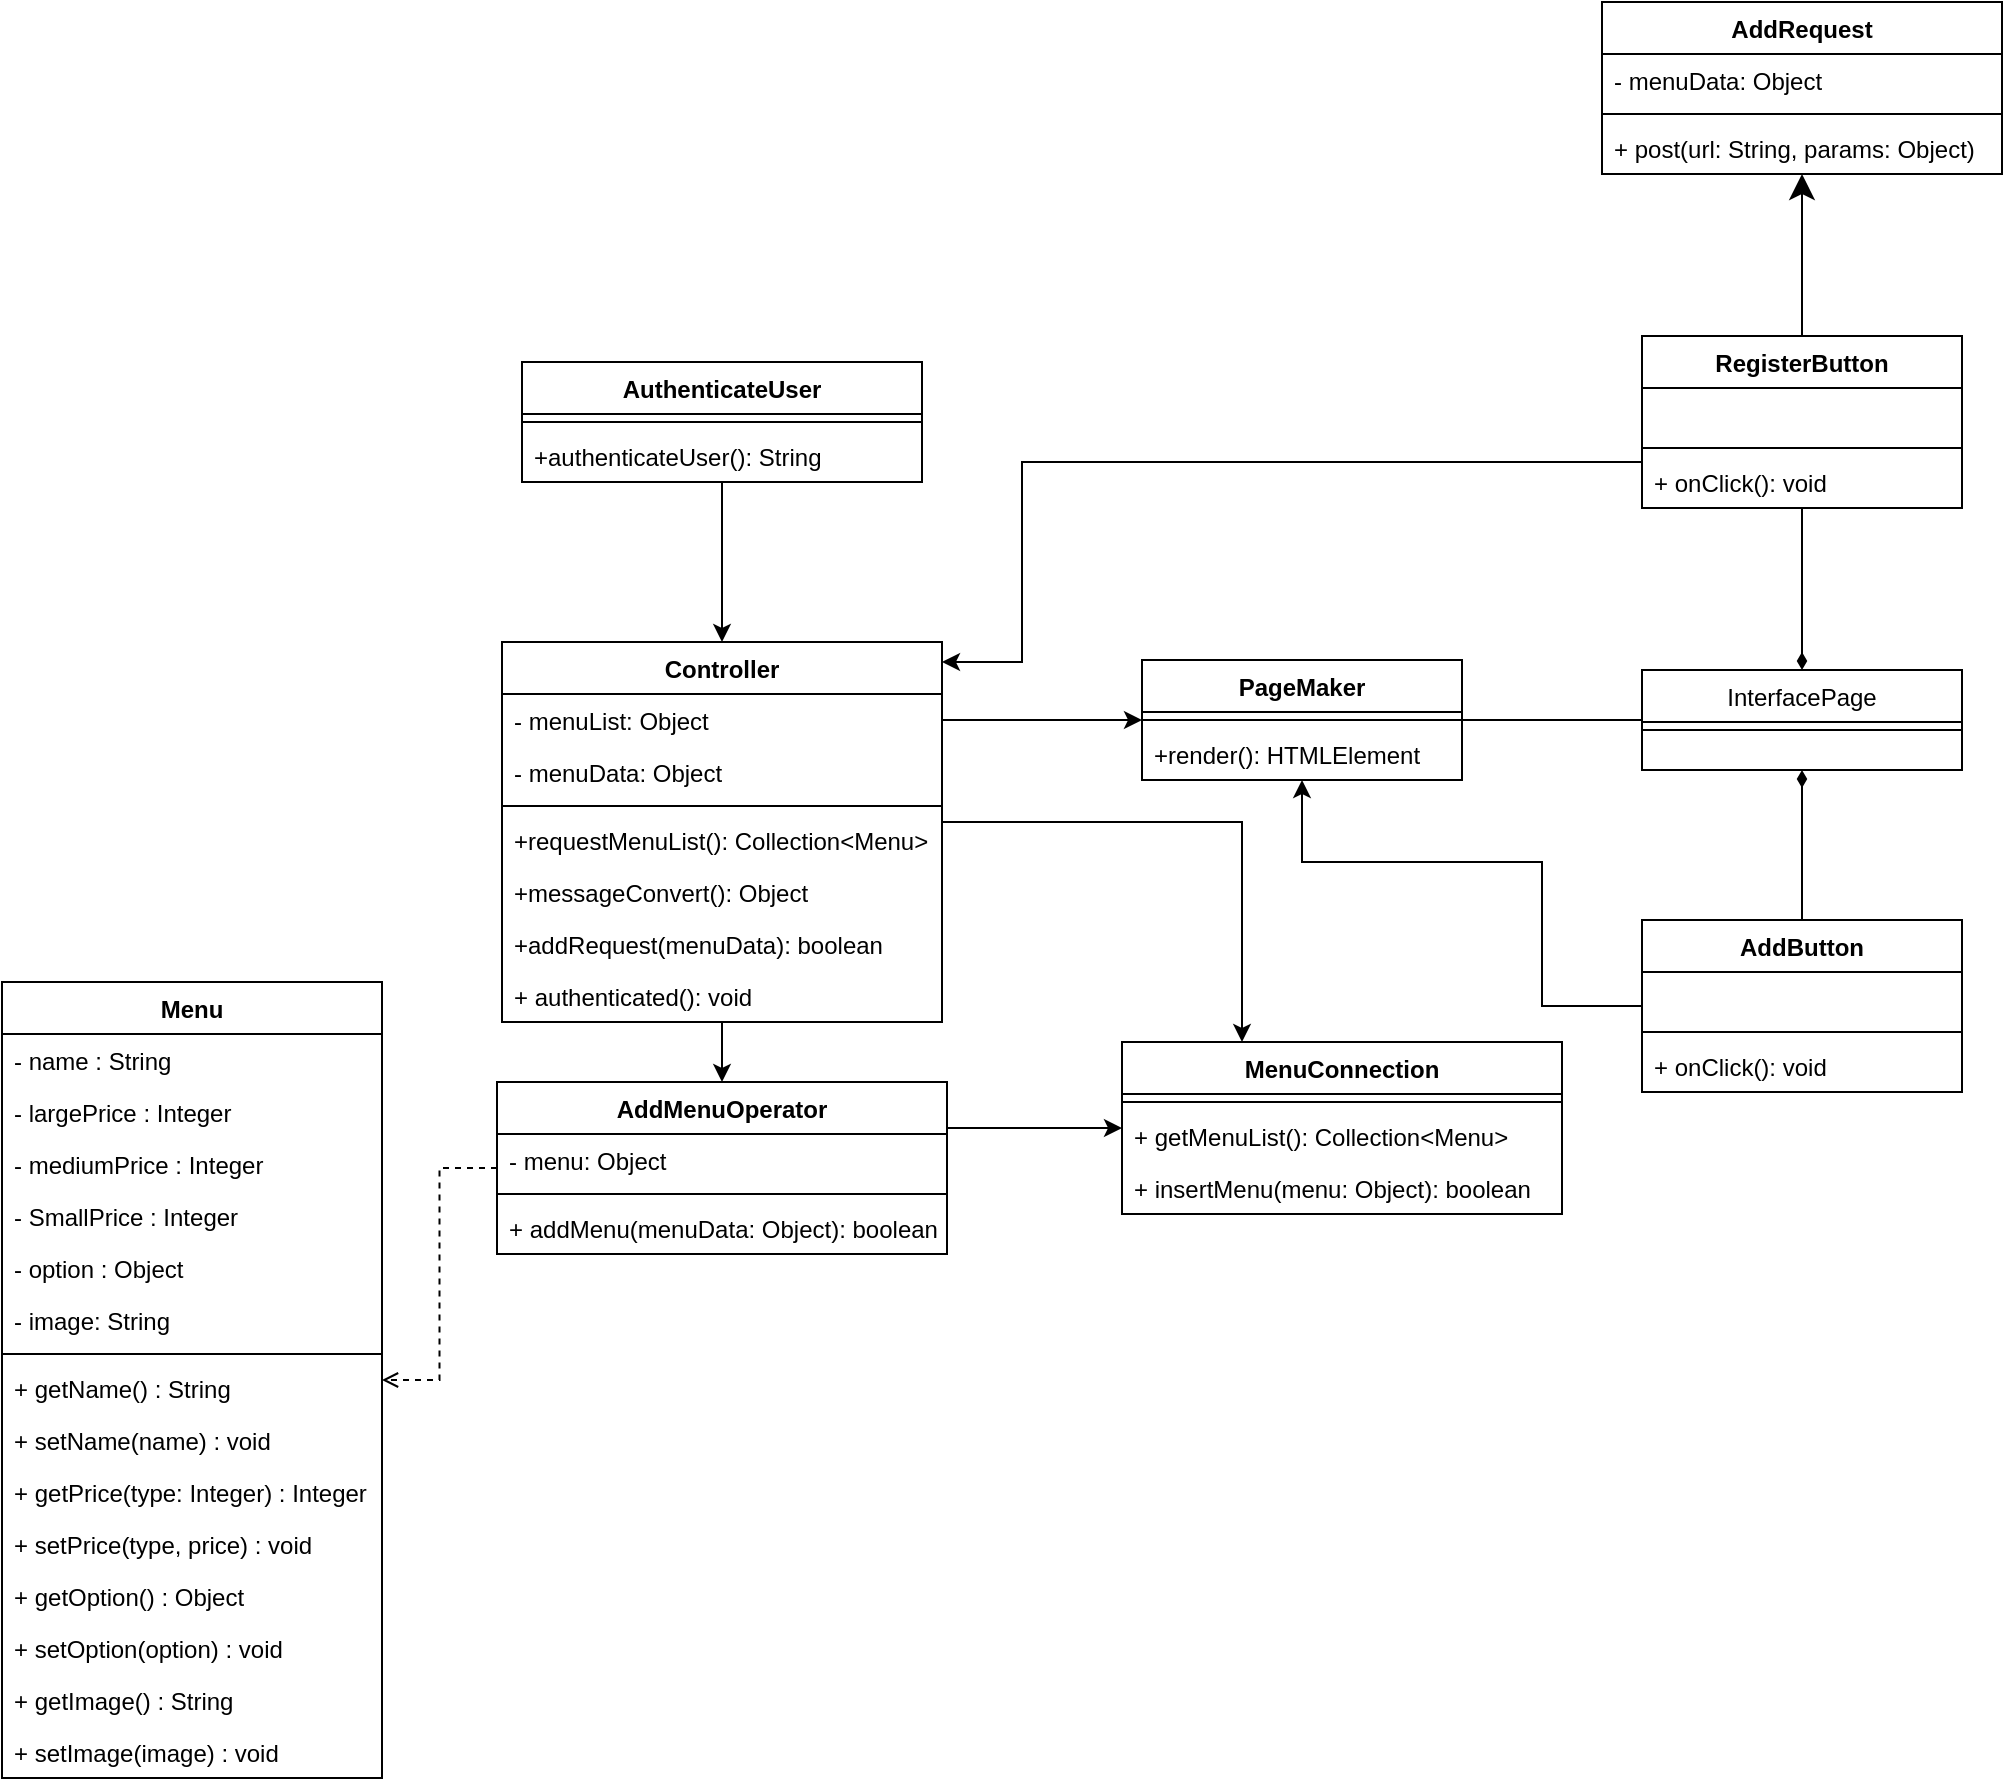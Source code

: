 <mxfile version="14.6.11" type="device"><diagram id="C5RBs43oDa-KdzZeNtuy" name="Page-1"><mxGraphModel dx="1607" dy="1112" grid="1" gridSize="10" guides="1" tooltips="1" connect="1" arrows="1" fold="1" page="1" pageScale="1" pageWidth="827" pageHeight="1169" math="0" shadow="0"><root><mxCell id="WIyWlLk6GJQsqaUBKTNV-0"/><mxCell id="WIyWlLk6GJQsqaUBKTNV-1" parent="WIyWlLk6GJQsqaUBKTNV-0"/><mxCell id="pPJMMQS9cLCAIbt_P9wO-0" value="MenuConnection" style="swimlane;fontStyle=1;align=center;verticalAlign=top;childLayout=stackLayout;horizontal=1;startSize=26;horizontalStack=0;resizeParent=1;resizeParentMax=0;resizeLast=0;collapsible=1;marginBottom=0;" parent="WIyWlLk6GJQsqaUBKTNV-1" vertex="1"><mxGeometry x="180" y="560" width="220" height="86" as="geometry"/></mxCell><mxCell id="pPJMMQS9cLCAIbt_P9wO-1" value="" style="line;strokeWidth=1;fillColor=none;align=left;verticalAlign=middle;spacingTop=-1;spacingLeft=3;spacingRight=3;rotatable=0;labelPosition=right;points=[];portConstraint=eastwest;" parent="pPJMMQS9cLCAIbt_P9wO-0" vertex="1"><mxGeometry y="26" width="220" height="8" as="geometry"/></mxCell><mxCell id="pPJMMQS9cLCAIbt_P9wO-2" value="+ getMenuList(): Collection&lt;Menu&gt;" style="text;strokeColor=none;fillColor=none;align=left;verticalAlign=top;spacingLeft=4;spacingRight=4;overflow=hidden;rotatable=0;points=[[0,0.5],[1,0.5]];portConstraint=eastwest;" parent="pPJMMQS9cLCAIbt_P9wO-0" vertex="1"><mxGeometry y="34" width="220" height="26" as="geometry"/></mxCell><mxCell id="pPJMMQS9cLCAIbt_P9wO-3" value="+ insertMenu(menu: Object): boolean" style="text;strokeColor=none;fillColor=none;align=left;verticalAlign=top;spacingLeft=4;spacingRight=4;overflow=hidden;rotatable=0;points=[[0,0.5],[1,0.5]];portConstraint=eastwest;" parent="pPJMMQS9cLCAIbt_P9wO-0" vertex="1"><mxGeometry y="60" width="220" height="26" as="geometry"/></mxCell><mxCell id="pPJMMQS9cLCAIbt_P9wO-4" style="edgeStyle=orthogonalEdgeStyle;rounded=0;orthogonalLoop=1;jettySize=auto;html=1;endArrow=open;endFill=0;endSize=6;dashed=1;" parent="WIyWlLk6GJQsqaUBKTNV-1" source="pPJMMQS9cLCAIbt_P9wO-19" target="pPJMMQS9cLCAIbt_P9wO-5" edge="1"><mxGeometry relative="1" as="geometry"/></mxCell><mxCell id="pPJMMQS9cLCAIbt_P9wO-5" value="Menu" style="swimlane;fontStyle=1;align=center;verticalAlign=top;childLayout=stackLayout;horizontal=1;startSize=26;horizontalStack=0;resizeParent=1;resizeParentMax=0;resizeLast=0;collapsible=1;marginBottom=0;" parent="WIyWlLk6GJQsqaUBKTNV-1" vertex="1"><mxGeometry x="-380" y="530" width="190" height="398" as="geometry"/></mxCell><mxCell id="pPJMMQS9cLCAIbt_P9wO-6" value="- name : String" style="text;strokeColor=none;fillColor=none;align=left;verticalAlign=top;spacingLeft=4;spacingRight=4;overflow=hidden;rotatable=0;points=[[0,0.5],[1,0.5]];portConstraint=eastwest;" parent="pPJMMQS9cLCAIbt_P9wO-5" vertex="1"><mxGeometry y="26" width="190" height="26" as="geometry"/></mxCell><mxCell id="pPJMMQS9cLCAIbt_P9wO-7" value="- largePrice : Integer" style="text;strokeColor=none;fillColor=none;align=left;verticalAlign=top;spacingLeft=4;spacingRight=4;overflow=hidden;rotatable=0;points=[[0,0.5],[1,0.5]];portConstraint=eastwest;" parent="pPJMMQS9cLCAIbt_P9wO-5" vertex="1"><mxGeometry y="52" width="190" height="26" as="geometry"/></mxCell><mxCell id="pPJMMQS9cLCAIbt_P9wO-8" value="- mediumPrice : Integer" style="text;strokeColor=none;fillColor=none;align=left;verticalAlign=top;spacingLeft=4;spacingRight=4;overflow=hidden;rotatable=0;points=[[0,0.5],[1,0.5]];portConstraint=eastwest;" parent="pPJMMQS9cLCAIbt_P9wO-5" vertex="1"><mxGeometry y="78" width="190" height="26" as="geometry"/></mxCell><mxCell id="pPJMMQS9cLCAIbt_P9wO-9" value="- SmallPrice : Integer" style="text;strokeColor=none;fillColor=none;align=left;verticalAlign=top;spacingLeft=4;spacingRight=4;overflow=hidden;rotatable=0;points=[[0,0.5],[1,0.5]];portConstraint=eastwest;" parent="pPJMMQS9cLCAIbt_P9wO-5" vertex="1"><mxGeometry y="104" width="190" height="26" as="geometry"/></mxCell><mxCell id="pPJMMQS9cLCAIbt_P9wO-10" value="- option : Object" style="text;strokeColor=none;fillColor=none;align=left;verticalAlign=top;spacingLeft=4;spacingRight=4;overflow=hidden;rotatable=0;points=[[0,0.5],[1,0.5]];portConstraint=eastwest;" parent="pPJMMQS9cLCAIbt_P9wO-5" vertex="1"><mxGeometry y="130" width="190" height="26" as="geometry"/></mxCell><mxCell id="mszsTLk_Es9ycsIfSDqV-0" value="- image: String" style="text;strokeColor=none;fillColor=none;align=left;verticalAlign=top;spacingLeft=4;spacingRight=4;overflow=hidden;rotatable=0;points=[[0,0.5],[1,0.5]];portConstraint=eastwest;" vertex="1" parent="pPJMMQS9cLCAIbt_P9wO-5"><mxGeometry y="156" width="190" height="26" as="geometry"/></mxCell><mxCell id="pPJMMQS9cLCAIbt_P9wO-11" value="" style="line;strokeWidth=1;fillColor=none;align=left;verticalAlign=middle;spacingTop=-1;spacingLeft=3;spacingRight=3;rotatable=0;labelPosition=right;points=[];portConstraint=eastwest;" parent="pPJMMQS9cLCAIbt_P9wO-5" vertex="1"><mxGeometry y="182" width="190" height="8" as="geometry"/></mxCell><mxCell id="pPJMMQS9cLCAIbt_P9wO-12" value="+ getName() : String" style="text;strokeColor=none;fillColor=none;align=left;verticalAlign=top;spacingLeft=4;spacingRight=4;overflow=hidden;rotatable=0;points=[[0,0.5],[1,0.5]];portConstraint=eastwest;" parent="pPJMMQS9cLCAIbt_P9wO-5" vertex="1"><mxGeometry y="190" width="190" height="26" as="geometry"/></mxCell><mxCell id="pPJMMQS9cLCAIbt_P9wO-13" value="+ setName(name) : void" style="text;strokeColor=none;fillColor=none;align=left;verticalAlign=top;spacingLeft=4;spacingRight=4;overflow=hidden;rotatable=0;points=[[0,0.5],[1,0.5]];portConstraint=eastwest;" parent="pPJMMQS9cLCAIbt_P9wO-5" vertex="1"><mxGeometry y="216" width="190" height="26" as="geometry"/></mxCell><mxCell id="pPJMMQS9cLCAIbt_P9wO-14" value="+ getPrice(type: Integer) : Integer" style="text;strokeColor=none;fillColor=none;align=left;verticalAlign=top;spacingLeft=4;spacingRight=4;overflow=hidden;rotatable=0;points=[[0,0.5],[1,0.5]];portConstraint=eastwest;" parent="pPJMMQS9cLCAIbt_P9wO-5" vertex="1"><mxGeometry y="242" width="190" height="26" as="geometry"/></mxCell><mxCell id="pPJMMQS9cLCAIbt_P9wO-15" value="+ setPrice(type, price) : void" style="text;strokeColor=none;fillColor=none;align=left;verticalAlign=top;spacingLeft=4;spacingRight=4;overflow=hidden;rotatable=0;points=[[0,0.5],[1,0.5]];portConstraint=eastwest;" parent="pPJMMQS9cLCAIbt_P9wO-5" vertex="1"><mxGeometry y="268" width="190" height="26" as="geometry"/></mxCell><mxCell id="pPJMMQS9cLCAIbt_P9wO-16" value="+ getOption() : Object" style="text;strokeColor=none;fillColor=none;align=left;verticalAlign=top;spacingLeft=4;spacingRight=4;overflow=hidden;rotatable=0;points=[[0,0.5],[1,0.5]];portConstraint=eastwest;" parent="pPJMMQS9cLCAIbt_P9wO-5" vertex="1"><mxGeometry y="294" width="190" height="26" as="geometry"/></mxCell><mxCell id="pPJMMQS9cLCAIbt_P9wO-17" value="+ setOption(option) : void" style="text;strokeColor=none;fillColor=none;align=left;verticalAlign=top;spacingLeft=4;spacingRight=4;overflow=hidden;rotatable=0;points=[[0,0.5],[1,0.5]];portConstraint=eastwest;" parent="pPJMMQS9cLCAIbt_P9wO-5" vertex="1"><mxGeometry y="320" width="190" height="26" as="geometry"/></mxCell><mxCell id="mszsTLk_Es9ycsIfSDqV-1" value="+ getImage() : String" style="text;strokeColor=none;fillColor=none;align=left;verticalAlign=top;spacingLeft=4;spacingRight=4;overflow=hidden;rotatable=0;points=[[0,0.5],[1,0.5]];portConstraint=eastwest;" vertex="1" parent="pPJMMQS9cLCAIbt_P9wO-5"><mxGeometry y="346" width="190" height="26" as="geometry"/></mxCell><mxCell id="mszsTLk_Es9ycsIfSDqV-2" value="+ setImage(image) : void" style="text;strokeColor=none;fillColor=none;align=left;verticalAlign=top;spacingLeft=4;spacingRight=4;overflow=hidden;rotatable=0;points=[[0,0.5],[1,0.5]];portConstraint=eastwest;" vertex="1" parent="pPJMMQS9cLCAIbt_P9wO-5"><mxGeometry y="372" width="190" height="26" as="geometry"/></mxCell><mxCell id="pPJMMQS9cLCAIbt_P9wO-18" style="edgeStyle=orthogonalEdgeStyle;rounded=0;orthogonalLoop=1;jettySize=auto;html=1;endArrow=classic;endFill=1;endSize=6;" parent="WIyWlLk6GJQsqaUBKTNV-1" source="pPJMMQS9cLCAIbt_P9wO-19" target="pPJMMQS9cLCAIbt_P9wO-0" edge="1"><mxGeometry relative="1" as="geometry"><Array as="points"><mxPoint x="150" y="603"/><mxPoint x="150" y="603"/></Array></mxGeometry></mxCell><mxCell id="pPJMMQS9cLCAIbt_P9wO-19" value="AddMenuOperator" style="swimlane;fontStyle=1;align=center;verticalAlign=top;childLayout=stackLayout;horizontal=1;startSize=26;horizontalStack=0;resizeParent=1;resizeParentMax=0;resizeLast=0;collapsible=1;marginBottom=0;" parent="WIyWlLk6GJQsqaUBKTNV-1" vertex="1"><mxGeometry x="-132.5" y="580" width="225" height="86" as="geometry"/></mxCell><mxCell id="pPJMMQS9cLCAIbt_P9wO-20" value="- menu: Object" style="text;strokeColor=none;fillColor=none;align=left;verticalAlign=top;spacingLeft=4;spacingRight=4;overflow=hidden;rotatable=0;points=[[0,0.5],[1,0.5]];portConstraint=eastwest;" parent="pPJMMQS9cLCAIbt_P9wO-19" vertex="1"><mxGeometry y="26" width="225" height="26" as="geometry"/></mxCell><mxCell id="pPJMMQS9cLCAIbt_P9wO-21" value="" style="line;strokeWidth=1;fillColor=none;align=left;verticalAlign=middle;spacingTop=-1;spacingLeft=3;spacingRight=3;rotatable=0;labelPosition=right;points=[];portConstraint=eastwest;" parent="pPJMMQS9cLCAIbt_P9wO-19" vertex="1"><mxGeometry y="52" width="225" height="8" as="geometry"/></mxCell><mxCell id="pPJMMQS9cLCAIbt_P9wO-22" value="+ addMenu(menuData: Object): boolean" style="text;strokeColor=none;fillColor=none;align=left;verticalAlign=top;spacingLeft=4;spacingRight=4;overflow=hidden;rotatable=0;points=[[0,0.5],[1,0.5]];portConstraint=eastwest;" parent="pPJMMQS9cLCAIbt_P9wO-19" vertex="1"><mxGeometry y="60" width="225" height="26" as="geometry"/></mxCell><mxCell id="pPJMMQS9cLCAIbt_P9wO-23" style="edgeStyle=orthogonalEdgeStyle;rounded=0;orthogonalLoop=1;jettySize=auto;html=1;endArrow=none;endFill=0;" parent="WIyWlLk6GJQsqaUBKTNV-1" source="pPJMMQS9cLCAIbt_P9wO-24" target="pPJMMQS9cLCAIbt_P9wO-56" edge="1"><mxGeometry relative="1" as="geometry"/></mxCell><mxCell id="pPJMMQS9cLCAIbt_P9wO-24" value="PageMaker" style="swimlane;fontStyle=1;align=center;verticalAlign=top;childLayout=stackLayout;horizontal=1;startSize=26;horizontalStack=0;resizeParent=1;resizeParentMax=0;resizeLast=0;collapsible=1;marginBottom=0;" parent="WIyWlLk6GJQsqaUBKTNV-1" vertex="1"><mxGeometry x="190" y="369" width="160" height="60" as="geometry"/></mxCell><mxCell id="pPJMMQS9cLCAIbt_P9wO-25" value="" style="line;strokeWidth=1;fillColor=none;align=left;verticalAlign=middle;spacingTop=-1;spacingLeft=3;spacingRight=3;rotatable=0;labelPosition=right;points=[];portConstraint=eastwest;" parent="pPJMMQS9cLCAIbt_P9wO-24" vertex="1"><mxGeometry y="26" width="160" height="8" as="geometry"/></mxCell><mxCell id="pPJMMQS9cLCAIbt_P9wO-26" value="+render(): HTMLElement" style="text;strokeColor=none;fillColor=none;align=left;verticalAlign=top;spacingLeft=4;spacingRight=4;overflow=hidden;rotatable=0;points=[[0,0.5],[1,0.5]];portConstraint=eastwest;" parent="pPJMMQS9cLCAIbt_P9wO-24" vertex="1"><mxGeometry y="34" width="160" height="26" as="geometry"/></mxCell><mxCell id="pPJMMQS9cLCAIbt_P9wO-27" style="edgeStyle=orthogonalEdgeStyle;rounded=0;orthogonalLoop=1;jettySize=auto;html=1;" parent="WIyWlLk6GJQsqaUBKTNV-1" source="pPJMMQS9cLCAIbt_P9wO-52" target="pPJMMQS9cLCAIbt_P9wO-30" edge="1"><mxGeometry relative="1" as="geometry"/></mxCell><mxCell id="pPJMMQS9cLCAIbt_P9wO-28" style="edgeStyle=orthogonalEdgeStyle;rounded=0;orthogonalLoop=1;jettySize=auto;html=1;endArrow=classic;endFill=1;endSize=6;" parent="WIyWlLk6GJQsqaUBKTNV-1" source="pPJMMQS9cLCAIbt_P9wO-30" target="pPJMMQS9cLCAIbt_P9wO-19" edge="1"><mxGeometry relative="1" as="geometry"/></mxCell><mxCell id="pPJMMQS9cLCAIbt_P9wO-29" style="edgeStyle=orthogonalEdgeStyle;rounded=0;orthogonalLoop=1;jettySize=auto;html=1;endArrow=classic;endFill=1;endSize=6;" parent="WIyWlLk6GJQsqaUBKTNV-1" source="pPJMMQS9cLCAIbt_P9wO-30" target="pPJMMQS9cLCAIbt_P9wO-0" edge="1"><mxGeometry relative="1" as="geometry"><Array as="points"><mxPoint x="240" y="450"/></Array></mxGeometry></mxCell><mxCell id="pPJMMQS9cLCAIbt_P9wO-30" value="Controller" style="swimlane;fontStyle=1;align=center;verticalAlign=top;childLayout=stackLayout;horizontal=1;startSize=26;horizontalStack=0;resizeParent=1;resizeParentMax=0;resizeLast=0;collapsible=1;marginBottom=0;" parent="WIyWlLk6GJQsqaUBKTNV-1" vertex="1"><mxGeometry x="-130" y="360" width="220" height="190" as="geometry"/></mxCell><mxCell id="pPJMMQS9cLCAIbt_P9wO-31" value="- menuList: Object" style="text;strokeColor=none;fillColor=none;align=left;verticalAlign=top;spacingLeft=4;spacingRight=4;overflow=hidden;rotatable=0;points=[[0,0.5],[1,0.5]];portConstraint=eastwest;" parent="pPJMMQS9cLCAIbt_P9wO-30" vertex="1"><mxGeometry y="26" width="220" height="26" as="geometry"/></mxCell><mxCell id="pPJMMQS9cLCAIbt_P9wO-32" value="- menuData: Object" style="text;strokeColor=none;fillColor=none;align=left;verticalAlign=top;spacingLeft=4;spacingRight=4;overflow=hidden;rotatable=0;points=[[0,0.5],[1,0.5]];portConstraint=eastwest;" parent="pPJMMQS9cLCAIbt_P9wO-30" vertex="1"><mxGeometry y="52" width="220" height="26" as="geometry"/></mxCell><mxCell id="pPJMMQS9cLCAIbt_P9wO-33" value="" style="line;strokeWidth=1;fillColor=none;align=left;verticalAlign=middle;spacingTop=-1;spacingLeft=3;spacingRight=3;rotatable=0;labelPosition=right;points=[];portConstraint=eastwest;" parent="pPJMMQS9cLCAIbt_P9wO-30" vertex="1"><mxGeometry y="78" width="220" height="8" as="geometry"/></mxCell><mxCell id="pPJMMQS9cLCAIbt_P9wO-34" value="+requestMenuList(): Collection&lt;Menu&gt;" style="text;strokeColor=none;fillColor=none;align=left;verticalAlign=top;spacingLeft=4;spacingRight=4;overflow=hidden;rotatable=0;points=[[0,0.5],[1,0.5]];portConstraint=eastwest;" parent="pPJMMQS9cLCAIbt_P9wO-30" vertex="1"><mxGeometry y="86" width="220" height="26" as="geometry"/></mxCell><mxCell id="pPJMMQS9cLCAIbt_P9wO-35" value="+messageConvert(): Object" style="text;strokeColor=none;fillColor=none;align=left;verticalAlign=top;spacingLeft=4;spacingRight=4;overflow=hidden;rotatable=0;points=[[0,0.5],[1,0.5]];portConstraint=eastwest;" parent="pPJMMQS9cLCAIbt_P9wO-30" vertex="1"><mxGeometry y="112" width="220" height="26" as="geometry"/></mxCell><mxCell id="pPJMMQS9cLCAIbt_P9wO-36" value="+addRequest(menuData): boolean" style="text;strokeColor=none;fillColor=none;align=left;verticalAlign=top;spacingLeft=4;spacingRight=4;overflow=hidden;rotatable=0;points=[[0,0.5],[1,0.5]];portConstraint=eastwest;" parent="pPJMMQS9cLCAIbt_P9wO-30" vertex="1"><mxGeometry y="138" width="220" height="26" as="geometry"/></mxCell><mxCell id="pPJMMQS9cLCAIbt_P9wO-60" value="+ authenticated(): void" style="text;strokeColor=none;fillColor=none;align=left;verticalAlign=top;spacingLeft=4;spacingRight=4;overflow=hidden;rotatable=0;points=[[0,0.5],[1,0.5]];portConstraint=eastwest;" parent="pPJMMQS9cLCAIbt_P9wO-30" vertex="1"><mxGeometry y="164" width="220" height="26" as="geometry"/></mxCell><mxCell id="pPJMMQS9cLCAIbt_P9wO-37" value="AddRequest" style="swimlane;fontStyle=1;align=center;verticalAlign=top;childLayout=stackLayout;horizontal=1;startSize=26;horizontalStack=0;resizeParent=1;resizeParentMax=0;resizeLast=0;collapsible=1;marginBottom=0;" parent="WIyWlLk6GJQsqaUBKTNV-1" vertex="1"><mxGeometry x="420" y="40" width="200" height="86" as="geometry"/></mxCell><mxCell id="pPJMMQS9cLCAIbt_P9wO-38" value="- menuData: Object" style="text;strokeColor=none;fillColor=none;align=left;verticalAlign=top;spacingLeft=4;spacingRight=4;overflow=hidden;rotatable=0;points=[[0,0.5],[1,0.5]];portConstraint=eastwest;" parent="pPJMMQS9cLCAIbt_P9wO-37" vertex="1"><mxGeometry y="26" width="200" height="26" as="geometry"/></mxCell><mxCell id="pPJMMQS9cLCAIbt_P9wO-39" value="" style="line;strokeWidth=1;fillColor=none;align=left;verticalAlign=middle;spacingTop=-1;spacingLeft=3;spacingRight=3;rotatable=0;labelPosition=right;points=[];portConstraint=eastwest;" parent="pPJMMQS9cLCAIbt_P9wO-37" vertex="1"><mxGeometry y="52" width="200" height="8" as="geometry"/></mxCell><mxCell id="pPJMMQS9cLCAIbt_P9wO-40" value="+ post(url: String, params: Object)" style="text;strokeColor=none;fillColor=none;align=left;verticalAlign=top;spacingLeft=4;spacingRight=4;overflow=hidden;rotatable=0;points=[[0,0.5],[1,0.5]];portConstraint=eastwest;" parent="pPJMMQS9cLCAIbt_P9wO-37" vertex="1"><mxGeometry y="60" width="200" height="26" as="geometry"/></mxCell><mxCell id="pPJMMQS9cLCAIbt_P9wO-41" style="edgeStyle=orthogonalEdgeStyle;rounded=0;orthogonalLoop=1;jettySize=auto;html=1;endArrow=classic;endFill=1;endSize=10;" parent="WIyWlLk6GJQsqaUBKTNV-1" source="pPJMMQS9cLCAIbt_P9wO-43" target="pPJMMQS9cLCAIbt_P9wO-37" edge="1"><mxGeometry relative="1" as="geometry"/></mxCell><mxCell id="pPJMMQS9cLCAIbt_P9wO-42" style="edgeStyle=orthogonalEdgeStyle;rounded=0;orthogonalLoop=1;jettySize=auto;html=1;endArrow=classic;endFill=1;endSize=6;" parent="WIyWlLk6GJQsqaUBKTNV-1" source="pPJMMQS9cLCAIbt_P9wO-43" target="pPJMMQS9cLCAIbt_P9wO-30" edge="1"><mxGeometry relative="1" as="geometry"><Array as="points"><mxPoint x="130" y="270"/><mxPoint x="130" y="370"/></Array></mxGeometry></mxCell><mxCell id="pPJMMQS9cLCAIbt_P9wO-43" value="RegisterButton" style="swimlane;fontStyle=1;align=center;verticalAlign=top;childLayout=stackLayout;horizontal=1;startSize=26;horizontalStack=0;resizeParent=1;resizeParentMax=0;resizeLast=0;collapsible=1;marginBottom=0;" parent="WIyWlLk6GJQsqaUBKTNV-1" vertex="1"><mxGeometry x="440" y="207" width="160" height="86" as="geometry"/></mxCell><mxCell id="pPJMMQS9cLCAIbt_P9wO-44" value=" " style="text;strokeColor=none;fillColor=none;align=left;verticalAlign=top;spacingLeft=4;spacingRight=4;overflow=hidden;rotatable=0;points=[[0,0.5],[1,0.5]];portConstraint=eastwest;" parent="pPJMMQS9cLCAIbt_P9wO-43" vertex="1"><mxGeometry y="26" width="160" height="26" as="geometry"/></mxCell><mxCell id="pPJMMQS9cLCAIbt_P9wO-45" value="" style="line;strokeWidth=1;fillColor=none;align=left;verticalAlign=middle;spacingTop=-1;spacingLeft=3;spacingRight=3;rotatable=0;labelPosition=right;points=[];portConstraint=eastwest;" parent="pPJMMQS9cLCAIbt_P9wO-43" vertex="1"><mxGeometry y="52" width="160" height="8" as="geometry"/></mxCell><mxCell id="pPJMMQS9cLCAIbt_P9wO-46" value="+ onClick(): void" style="text;strokeColor=none;fillColor=none;align=left;verticalAlign=top;spacingLeft=4;spacingRight=4;overflow=hidden;rotatable=0;points=[[0,0.5],[1,0.5]];portConstraint=eastwest;" parent="pPJMMQS9cLCAIbt_P9wO-43" vertex="1"><mxGeometry y="60" width="160" height="26" as="geometry"/></mxCell><mxCell id="pPJMMQS9cLCAIbt_P9wO-47" style="edgeStyle=orthogonalEdgeStyle;rounded=0;orthogonalLoop=1;jettySize=auto;html=1;endArrow=classic;endFill=1;endSize=6;" parent="WIyWlLk6GJQsqaUBKTNV-1" source="pPJMMQS9cLCAIbt_P9wO-48" target="pPJMMQS9cLCAIbt_P9wO-24" edge="1"><mxGeometry relative="1" as="geometry"><mxPoint x="740" y="610" as="targetPoint"/><Array as="points"><mxPoint x="390" y="542"/><mxPoint x="390" y="470"/><mxPoint x="270" y="470"/></Array></mxGeometry></mxCell><mxCell id="pPJMMQS9cLCAIbt_P9wO-48" value="AddButton" style="swimlane;fontStyle=1;align=center;verticalAlign=top;childLayout=stackLayout;horizontal=1;startSize=26;horizontalStack=0;resizeParent=1;resizeParentMax=0;resizeLast=0;collapsible=1;marginBottom=0;" parent="WIyWlLk6GJQsqaUBKTNV-1" vertex="1"><mxGeometry x="440" y="499" width="160" height="86" as="geometry"/></mxCell><mxCell id="pPJMMQS9cLCAIbt_P9wO-49" value=" " style="text;strokeColor=none;fillColor=none;align=left;verticalAlign=top;spacingLeft=4;spacingRight=4;overflow=hidden;rotatable=0;points=[[0,0.5],[1,0.5]];portConstraint=eastwest;" parent="pPJMMQS9cLCAIbt_P9wO-48" vertex="1"><mxGeometry y="26" width="160" height="26" as="geometry"/></mxCell><mxCell id="pPJMMQS9cLCAIbt_P9wO-50" value="" style="line;strokeWidth=1;fillColor=none;align=left;verticalAlign=middle;spacingTop=-1;spacingLeft=3;spacingRight=3;rotatable=0;labelPosition=right;points=[];portConstraint=eastwest;" parent="pPJMMQS9cLCAIbt_P9wO-48" vertex="1"><mxGeometry y="52" width="160" height="8" as="geometry"/></mxCell><mxCell id="pPJMMQS9cLCAIbt_P9wO-51" value="+ onClick(): void" style="text;strokeColor=none;fillColor=none;align=left;verticalAlign=top;spacingLeft=4;spacingRight=4;overflow=hidden;rotatable=0;points=[[0,0.5],[1,0.5]];portConstraint=eastwest;" parent="pPJMMQS9cLCAIbt_P9wO-48" vertex="1"><mxGeometry y="60" width="160" height="26" as="geometry"/></mxCell><mxCell id="pPJMMQS9cLCAIbt_P9wO-52" value="AuthenticateUser" style="swimlane;fontStyle=1;align=center;verticalAlign=top;childLayout=stackLayout;horizontal=1;startSize=26;horizontalStack=0;resizeParent=1;resizeParentMax=0;resizeLast=0;collapsible=1;marginBottom=0;" parent="WIyWlLk6GJQsqaUBKTNV-1" vertex="1"><mxGeometry x="-120" y="220" width="200" height="60" as="geometry"/></mxCell><mxCell id="pPJMMQS9cLCAIbt_P9wO-53" value="" style="line;strokeWidth=1;fillColor=none;align=left;verticalAlign=middle;spacingTop=-1;spacingLeft=3;spacingRight=3;rotatable=0;labelPosition=right;points=[];portConstraint=eastwest;" parent="pPJMMQS9cLCAIbt_P9wO-52" vertex="1"><mxGeometry y="26" width="200" height="8" as="geometry"/></mxCell><mxCell id="pPJMMQS9cLCAIbt_P9wO-54" value="+authenticateUser(): String" style="text;strokeColor=none;fillColor=none;align=left;verticalAlign=top;spacingLeft=4;spacingRight=4;overflow=hidden;rotatable=0;points=[[0,0.5],[1,0.5]];portConstraint=eastwest;" parent="pPJMMQS9cLCAIbt_P9wO-52" vertex="1"><mxGeometry y="34" width="200" height="26" as="geometry"/></mxCell><mxCell id="pPJMMQS9cLCAIbt_P9wO-55" style="edgeStyle=orthogonalEdgeStyle;rounded=0;orthogonalLoop=1;jettySize=auto;html=1;" parent="WIyWlLk6GJQsqaUBKTNV-1" source="pPJMMQS9cLCAIbt_P9wO-31" target="pPJMMQS9cLCAIbt_P9wO-24" edge="1"><mxGeometry relative="1" as="geometry"><mxPoint x="180" y="399" as="targetPoint"/></mxGeometry></mxCell><mxCell id="pPJMMQS9cLCAIbt_P9wO-56" value="InterfacePage" style="swimlane;fontStyle=0;align=center;verticalAlign=top;childLayout=stackLayout;horizontal=1;startSize=26;horizontalStack=0;resizeParent=1;resizeLast=0;collapsible=1;marginBottom=0;rounded=0;shadow=0;strokeWidth=1;" parent="WIyWlLk6GJQsqaUBKTNV-1" vertex="1"><mxGeometry x="440" y="374" width="160" height="50" as="geometry"><mxRectangle x="550" y="140" width="160" height="26" as="alternateBounds"/></mxGeometry></mxCell><mxCell id="pPJMMQS9cLCAIbt_P9wO-57" value="" style="line;html=1;strokeWidth=1;align=left;verticalAlign=middle;spacingTop=-1;spacingLeft=3;spacingRight=3;rotatable=0;labelPosition=right;points=[];portConstraint=eastwest;" parent="pPJMMQS9cLCAIbt_P9wO-56" vertex="1"><mxGeometry y="26" width="160" height="8" as="geometry"/></mxCell><mxCell id="pPJMMQS9cLCAIbt_P9wO-58" value="" style="endArrow=diamondThin;endFill=1;endSize=6;html=1;" parent="WIyWlLk6GJQsqaUBKTNV-1" source="pPJMMQS9cLCAIbt_P9wO-43" target="pPJMMQS9cLCAIbt_P9wO-56" edge="1"><mxGeometry width="160" relative="1" as="geometry"><mxPoint x="414" y="330" as="sourcePoint"/><mxPoint x="574" y="330" as="targetPoint"/></mxGeometry></mxCell><mxCell id="pPJMMQS9cLCAIbt_P9wO-59" value="" style="endArrow=diamondThin;endFill=1;endSize=6;html=1;" parent="WIyWlLk6GJQsqaUBKTNV-1" source="pPJMMQS9cLCAIbt_P9wO-48" target="pPJMMQS9cLCAIbt_P9wO-56" edge="1"><mxGeometry width="160" relative="1" as="geometry"><mxPoint x="700" y="402.5" as="sourcePoint"/><mxPoint x="610" y="402.5" as="targetPoint"/></mxGeometry></mxCell></root></mxGraphModel></diagram></mxfile>